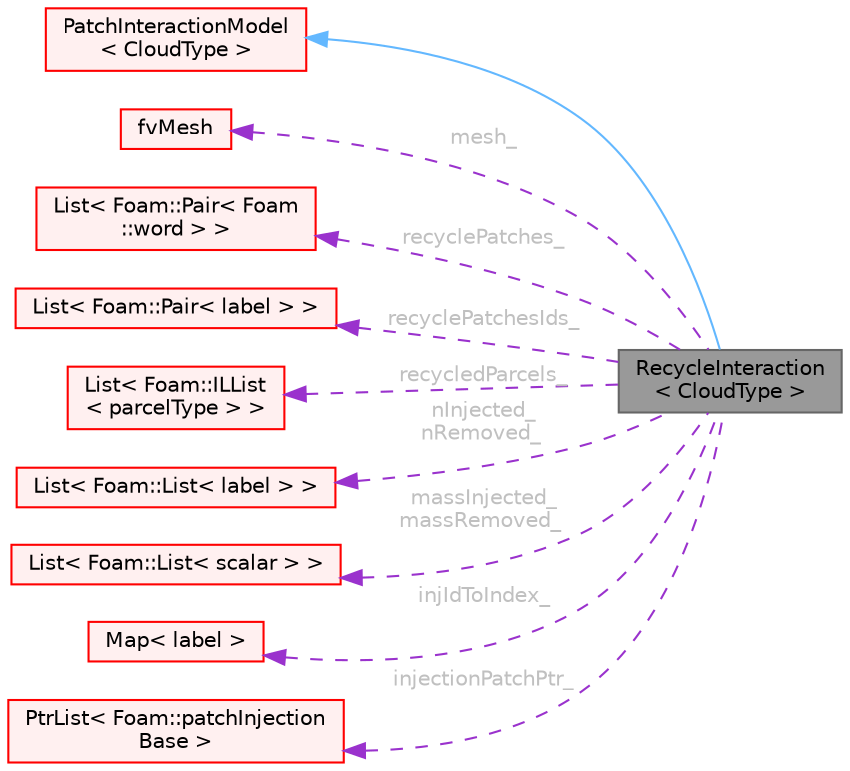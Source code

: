 digraph "RecycleInteraction&lt; CloudType &gt;"
{
 // LATEX_PDF_SIZE
  bgcolor="transparent";
  edge [fontname=Helvetica,fontsize=10,labelfontname=Helvetica,labelfontsize=10];
  node [fontname=Helvetica,fontsize=10,shape=box,height=0.2,width=0.4];
  rankdir="LR";
  Node1 [id="Node000001",label="RecycleInteraction\l\< CloudType \>",height=0.2,width=0.4,color="gray40", fillcolor="grey60", style="filled", fontcolor="black",tooltip="Patch interaction model to perform parcel transfer and recycle from one patch to another."];
  Node2 -> Node1 [id="edge1_Node000001_Node000002",dir="back",color="steelblue1",style="solid",tooltip=" "];
  Node2 [id="Node000002",label="PatchInteractionModel\l\< CloudType \>",height=0.2,width=0.4,color="red", fillcolor="#FFF0F0", style="filled",URL="$classFoam_1_1PatchInteractionModel.html",tooltip="Templated patch interaction model class."];
  Node37 -> Node1 [id="edge2_Node000001_Node000037",dir="back",color="darkorchid3",style="dashed",tooltip=" ",label=" mesh_",fontcolor="grey" ];
  Node37 [id="Node000037",label="fvMesh",height=0.2,width=0.4,color="red", fillcolor="#FFF0F0", style="filled",URL="$classFoam_1_1fvMesh.html",tooltip="Mesh data needed to do the Finite Volume discretisation."];
  Node69 -> Node1 [id="edge3_Node000001_Node000069",dir="back",color="darkorchid3",style="dashed",tooltip=" ",label=" recyclePatches_",fontcolor="grey" ];
  Node69 [id="Node000069",label="List\< Foam::Pair\< Foam\l::word \> \>",height=0.2,width=0.4,color="red", fillcolor="#FFF0F0", style="filled",URL="$classFoam_1_1List.html",tooltip=" "];
  Node71 -> Node1 [id="edge4_Node000001_Node000071",dir="back",color="darkorchid3",style="dashed",tooltip=" ",label=" recyclePatchesIds_",fontcolor="grey" ];
  Node71 [id="Node000071",label="List\< Foam::Pair\< label \> \>",height=0.2,width=0.4,color="red", fillcolor="#FFF0F0", style="filled",URL="$classFoam_1_1List.html",tooltip=" "];
  Node73 -> Node1 [id="edge5_Node000001_Node000073",dir="back",color="darkorchid3",style="dashed",tooltip=" ",label=" recycledParcels_",fontcolor="grey" ];
  Node73 [id="Node000073",label="List\< Foam::ILList\l\< parcelType \> \>",height=0.2,width=0.4,color="red", fillcolor="#FFF0F0", style="filled",URL="$classFoam_1_1List.html",tooltip=" "];
  Node75 -> Node1 [id="edge6_Node000001_Node000075",dir="back",color="darkorchid3",style="dashed",tooltip=" ",label=" nInjected_\nnRemoved_",fontcolor="grey" ];
  Node75 [id="Node000075",label="List\< Foam::List\< label \> \>",height=0.2,width=0.4,color="red", fillcolor="#FFF0F0", style="filled",URL="$classFoam_1_1List.html",tooltip=" "];
  Node77 -> Node1 [id="edge7_Node000001_Node000077",dir="back",color="darkorchid3",style="dashed",tooltip=" ",label=" massInjected_\nmassRemoved_",fontcolor="grey" ];
  Node77 [id="Node000077",label="List\< Foam::List\< scalar \> \>",height=0.2,width=0.4,color="red", fillcolor="#FFF0F0", style="filled",URL="$classFoam_1_1List.html",tooltip=" "];
  Node79 -> Node1 [id="edge8_Node000001_Node000079",dir="back",color="darkorchid3",style="dashed",tooltip=" ",label=" injIdToIndex_",fontcolor="grey" ];
  Node79 [id="Node000079",label="Map\< label \>",height=0.2,width=0.4,color="red", fillcolor="#FFF0F0", style="filled",URL="$classFoam_1_1Map.html",tooltip=" "];
  Node83 -> Node1 [id="edge9_Node000001_Node000083",dir="back",color="darkorchid3",style="dashed",tooltip=" ",label=" injectionPatchPtr_",fontcolor="grey" ];
  Node83 [id="Node000083",label="PtrList\< Foam::patchInjection\lBase \>",height=0.2,width=0.4,color="red", fillcolor="#FFF0F0", style="filled",URL="$classFoam_1_1PtrList.html",tooltip=" "];
}
